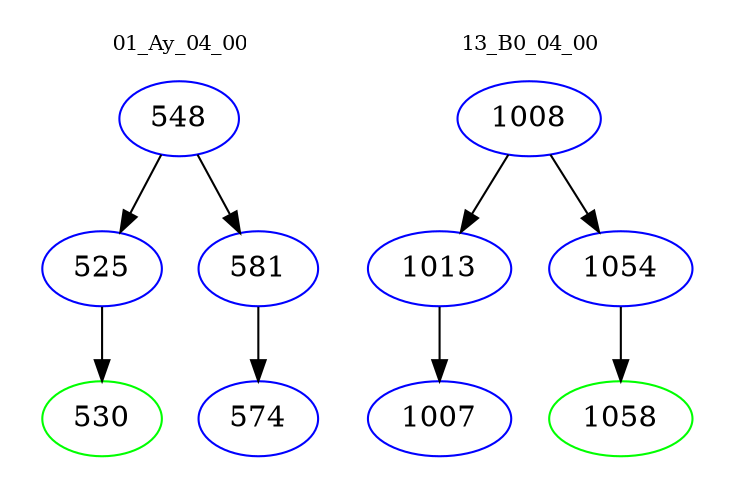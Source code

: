 digraph{
subgraph cluster_0 {
color = white
label = "01_Ay_04_00";
fontsize=10;
T0_548 [label="548", color="blue"]
T0_548 -> T0_525 [color="black"]
T0_525 [label="525", color="blue"]
T0_525 -> T0_530 [color="black"]
T0_530 [label="530", color="green"]
T0_548 -> T0_581 [color="black"]
T0_581 [label="581", color="blue"]
T0_581 -> T0_574 [color="black"]
T0_574 [label="574", color="blue"]
}
subgraph cluster_1 {
color = white
label = "13_B0_04_00";
fontsize=10;
T1_1008 [label="1008", color="blue"]
T1_1008 -> T1_1013 [color="black"]
T1_1013 [label="1013", color="blue"]
T1_1013 -> T1_1007 [color="black"]
T1_1007 [label="1007", color="blue"]
T1_1008 -> T1_1054 [color="black"]
T1_1054 [label="1054", color="blue"]
T1_1054 -> T1_1058 [color="black"]
T1_1058 [label="1058", color="green"]
}
}
